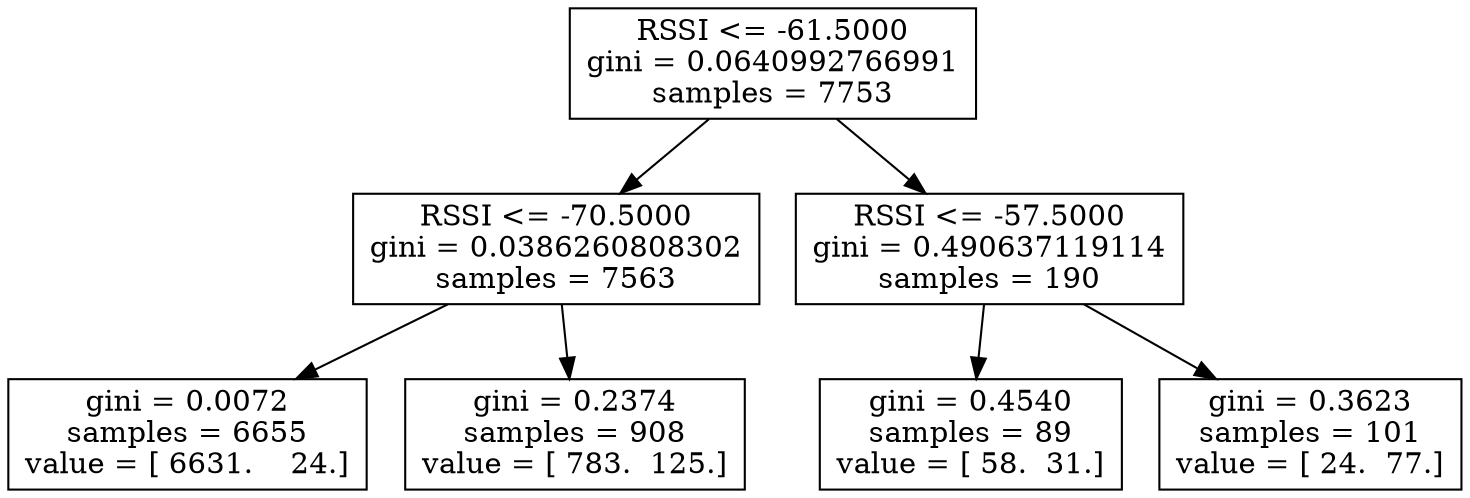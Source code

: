 digraph Tree {
0 [label="RSSI <= -61.5000\ngini = 0.0640992766991\nsamples = 7753", shape="box"] ;
1 [label="RSSI <= -70.5000\ngini = 0.0386260808302\nsamples = 7563", shape="box"] ;
0 -> 1 ;
2 [label="gini = 0.0072\nsamples = 6655\nvalue = [ 6631.    24.]", shape="box"] ;
1 -> 2 ;
3 [label="gini = 0.2374\nsamples = 908\nvalue = [ 783.  125.]", shape="box"] ;
1 -> 3 ;
4 [label="RSSI <= -57.5000\ngini = 0.490637119114\nsamples = 190", shape="box"] ;
0 -> 4 ;
5 [label="gini = 0.4540\nsamples = 89\nvalue = [ 58.  31.]", shape="box"] ;
4 -> 5 ;
6 [label="gini = 0.3623\nsamples = 101\nvalue = [ 24.  77.]", shape="box"] ;
4 -> 6 ;
}